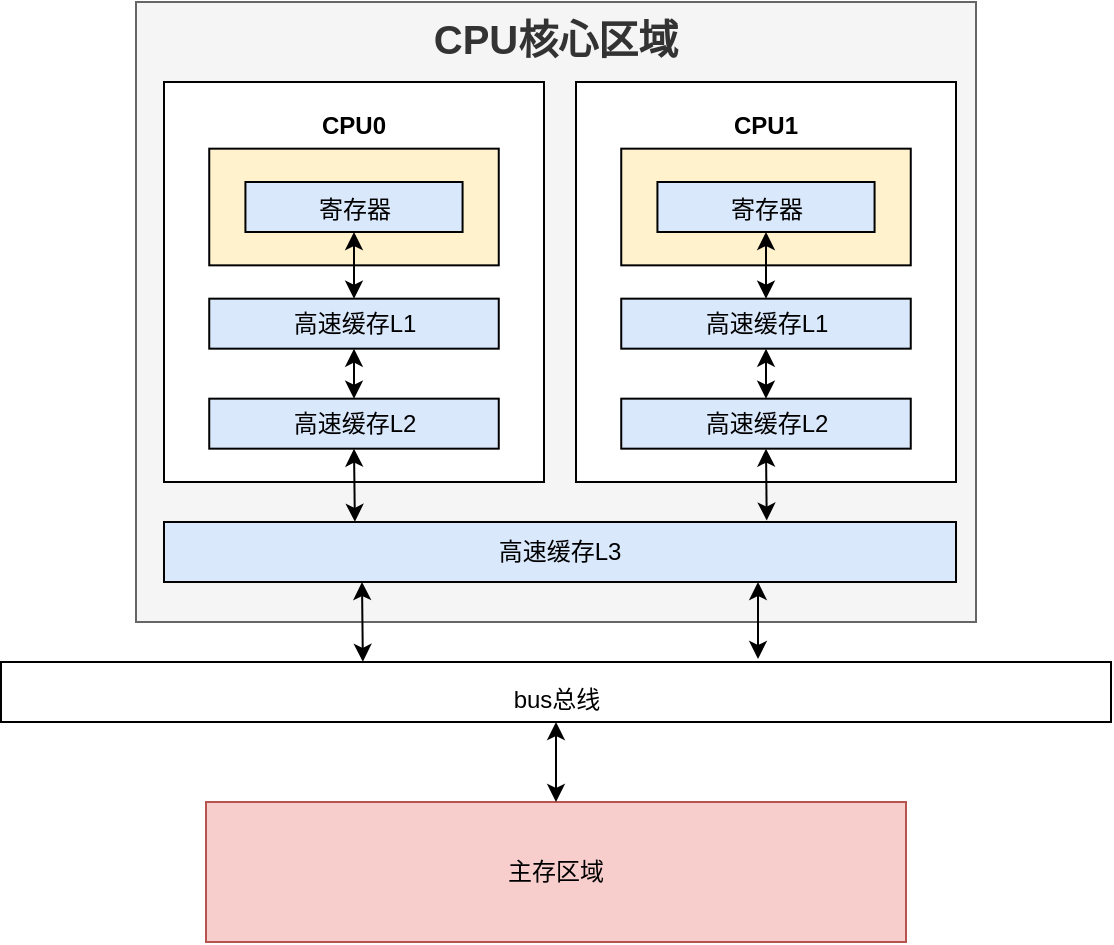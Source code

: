 <mxfile version="18.0.6" type="device" pages="2"><diagram id="iDdKM3JRWNMmXkIo5bvO" name="物理内存模型"><mxGraphModel dx="878" dy="545" grid="1" gridSize="10" guides="1" tooltips="1" connect="1" arrows="1" fold="1" page="1" pageScale="1" pageWidth="827" pageHeight="1169" math="0" shadow="0"><root><mxCell id="0"/><mxCell id="1" parent="0"/><mxCell id="BfOXznUtY8RzGPaKuPAe-1" value="&lt;b&gt;&lt;font style=&quot;font-size: 20px;&quot;&gt;CPU核心区域&lt;/font&gt;&lt;/b&gt;" style="rounded=0;whiteSpace=wrap;html=1;fillColor=#f5f5f5;strokeColor=#666666;fontColor=#333333;verticalAlign=top;" parent="1" vertex="1"><mxGeometry x="210" y="260" width="420" height="310" as="geometry"/></mxCell><mxCell id="BfOXznUtY8RzGPaKuPAe-5" value="主存区域" style="rounded=0;whiteSpace=wrap;html=1;verticalAlign=middle;fillColor=#f8cecc;strokeColor=#b85450;" parent="1" vertex="1"><mxGeometry x="245" y="660" width="350" height="70" as="geometry"/></mxCell><mxCell id="TAjgv4R52KIsRSD9M8A--39" style="edgeStyle=none;rounded=0;orthogonalLoop=1;jettySize=auto;html=1;exitX=0.25;exitY=1;exitDx=0;exitDy=0;entryX=0.326;entryY=-0.003;entryDx=0;entryDy=0;entryPerimeter=0;fontSize=12;startArrow=classic;startFill=1;" edge="1" parent="1" source="TAjgv4R52KIsRSD9M8A--5" target="TAjgv4R52KIsRSD9M8A--38"><mxGeometry relative="1" as="geometry"/></mxCell><mxCell id="TAjgv4R52KIsRSD9M8A--40" style="edgeStyle=none;rounded=0;orthogonalLoop=1;jettySize=auto;html=1;exitX=0.75;exitY=1;exitDx=0;exitDy=0;entryX=0.682;entryY=-0.05;entryDx=0;entryDy=0;entryPerimeter=0;fontSize=12;startArrow=classic;startFill=1;" edge="1" parent="1" source="TAjgv4R52KIsRSD9M8A--5" target="TAjgv4R52KIsRSD9M8A--38"><mxGeometry relative="1" as="geometry"/></mxCell><mxCell id="TAjgv4R52KIsRSD9M8A--5" value="高速缓存L3" style="rounded=0;whiteSpace=wrap;html=1;verticalAlign=middle;fillColor=#dae8fc;" vertex="1" parent="1"><mxGeometry x="224" y="520" width="396" height="30" as="geometry"/></mxCell><mxCell id="TAjgv4R52KIsRSD9M8A--18" value="" style="group" vertex="1" connectable="0" parent="1"><mxGeometry x="430" y="300" width="190" height="200" as="geometry"/></mxCell><mxCell id="TAjgv4R52KIsRSD9M8A--15" value="&lt;span style=&quot;font-size: 12px;&quot;&gt;&lt;b&gt;CPU1&lt;/b&gt;&lt;/span&gt;" style="rounded=0;whiteSpace=wrap;html=1;fontSize=20;verticalAlign=top;" vertex="1" parent="TAjgv4R52KIsRSD9M8A--18"><mxGeometry width="190" height="200" as="geometry"/></mxCell><mxCell id="BfOXznUtY8RzGPaKuPAe-2" value="" style="rounded=0;whiteSpace=wrap;html=1;verticalAlign=top;fillColor=#fff2cc;" parent="TAjgv4R52KIsRSD9M8A--18" vertex="1"><mxGeometry x="22.619" y="33.333" width="144.762" height="58.333" as="geometry"/></mxCell><mxCell id="BfOXznUtY8RzGPaKuPAe-3" value="寄存器" style="rounded=0;whiteSpace=wrap;html=1;verticalAlign=top;fillColor=#dae8fc;strokeColor=default;" parent="TAjgv4R52KIsRSD9M8A--18" vertex="1"><mxGeometry x="40.714" y="50" width="108.571" height="25" as="geometry"/></mxCell><mxCell id="BfOXznUtY8RzGPaKuPAe-4" value="高速缓存L1" style="rounded=0;whiteSpace=wrap;html=1;verticalAlign=middle;fillColor=#dae8fc;" parent="TAjgv4R52KIsRSD9M8A--18" vertex="1"><mxGeometry x="22.619" y="108.333" width="144.762" height="25" as="geometry"/></mxCell><mxCell id="TAjgv4R52KIsRSD9M8A--16" style="edgeStyle=none;rounded=0;orthogonalLoop=1;jettySize=auto;html=1;exitX=0.5;exitY=1;exitDx=0;exitDy=0;entryX=0.5;entryY=0;entryDx=0;entryDy=0;fontSize=20;startArrow=classic;startFill=1;" edge="1" parent="TAjgv4R52KIsRSD9M8A--18" source="BfOXznUtY8RzGPaKuPAe-3" target="BfOXznUtY8RzGPaKuPAe-4"><mxGeometry relative="1" as="geometry"/></mxCell><mxCell id="TAjgv4R52KIsRSD9M8A--17" style="edgeStyle=none;rounded=0;orthogonalLoop=1;jettySize=auto;html=1;exitX=0.5;exitY=0;exitDx=0;exitDy=0;entryX=0.5;entryY=1;entryDx=0;entryDy=0;fontSize=20;startArrow=classic;startFill=1;" edge="1" parent="TAjgv4R52KIsRSD9M8A--18" source="TAjgv4R52KIsRSD9M8A--1" target="BfOXznUtY8RzGPaKuPAe-4"><mxGeometry relative="1" as="geometry"/></mxCell><mxCell id="TAjgv4R52KIsRSD9M8A--1" value="高速缓存L2" style="rounded=0;whiteSpace=wrap;html=1;verticalAlign=middle;fillColor=#dae8fc;" vertex="1" parent="TAjgv4R52KIsRSD9M8A--18"><mxGeometry x="22.619" y="158.333" width="144.762" height="25" as="geometry"/></mxCell><mxCell id="TAjgv4R52KIsRSD9M8A--27" value="" style="group" vertex="1" connectable="0" parent="1"><mxGeometry x="224" y="300" width="190" height="200" as="geometry"/></mxCell><mxCell id="TAjgv4R52KIsRSD9M8A--28" value="&lt;span style=&quot;font-size: 12px;&quot;&gt;&lt;b&gt;CPU0&lt;/b&gt;&lt;/span&gt;" style="rounded=0;whiteSpace=wrap;html=1;fontSize=20;verticalAlign=top;" vertex="1" parent="TAjgv4R52KIsRSD9M8A--27"><mxGeometry width="190" height="200" as="geometry"/></mxCell><mxCell id="TAjgv4R52KIsRSD9M8A--29" value="" style="rounded=0;whiteSpace=wrap;html=1;verticalAlign=top;fillColor=#fff2cc;" vertex="1" parent="TAjgv4R52KIsRSD9M8A--27"><mxGeometry x="22.619" y="33.333" width="144.762" height="58.333" as="geometry"/></mxCell><mxCell id="TAjgv4R52KIsRSD9M8A--30" value="寄存器" style="rounded=0;whiteSpace=wrap;html=1;verticalAlign=top;fillColor=#dae8fc;strokeColor=default;" vertex="1" parent="TAjgv4R52KIsRSD9M8A--27"><mxGeometry x="40.714" y="50" width="108.571" height="25" as="geometry"/></mxCell><mxCell id="TAjgv4R52KIsRSD9M8A--31" value="高速缓存L1" style="rounded=0;whiteSpace=wrap;html=1;verticalAlign=middle;fillColor=#dae8fc;" vertex="1" parent="TAjgv4R52KIsRSD9M8A--27"><mxGeometry x="22.619" y="108.333" width="144.762" height="25" as="geometry"/></mxCell><mxCell id="TAjgv4R52KIsRSD9M8A--32" style="edgeStyle=none;rounded=0;orthogonalLoop=1;jettySize=auto;html=1;exitX=0.5;exitY=1;exitDx=0;exitDy=0;entryX=0.5;entryY=0;entryDx=0;entryDy=0;fontSize=20;startArrow=classic;startFill=1;" edge="1" parent="TAjgv4R52KIsRSD9M8A--27" source="TAjgv4R52KIsRSD9M8A--30" target="TAjgv4R52KIsRSD9M8A--31"><mxGeometry relative="1" as="geometry"/></mxCell><mxCell id="TAjgv4R52KIsRSD9M8A--33" style="edgeStyle=none;rounded=0;orthogonalLoop=1;jettySize=auto;html=1;exitX=0.5;exitY=0;exitDx=0;exitDy=0;entryX=0.5;entryY=1;entryDx=0;entryDy=0;fontSize=20;startArrow=classic;startFill=1;" edge="1" parent="TAjgv4R52KIsRSD9M8A--27" source="TAjgv4R52KIsRSD9M8A--34" target="TAjgv4R52KIsRSD9M8A--31"><mxGeometry relative="1" as="geometry"/></mxCell><mxCell id="TAjgv4R52KIsRSD9M8A--34" value="高速缓存L2" style="rounded=0;whiteSpace=wrap;html=1;verticalAlign=middle;fillColor=#dae8fc;" vertex="1" parent="TAjgv4R52KIsRSD9M8A--27"><mxGeometry x="22.619" y="158.333" width="144.762" height="25" as="geometry"/></mxCell><mxCell id="TAjgv4R52KIsRSD9M8A--35" style="edgeStyle=none;rounded=0;orthogonalLoop=1;jettySize=auto;html=1;exitX=0.5;exitY=1;exitDx=0;exitDy=0;entryX=0.241;entryY=-0.003;entryDx=0;entryDy=0;entryPerimeter=0;fontSize=20;startArrow=classic;startFill=1;" edge="1" parent="1" source="TAjgv4R52KIsRSD9M8A--34" target="TAjgv4R52KIsRSD9M8A--5"><mxGeometry relative="1" as="geometry"/></mxCell><mxCell id="TAjgv4R52KIsRSD9M8A--37" style="edgeStyle=none;rounded=0;orthogonalLoop=1;jettySize=auto;html=1;exitX=0.5;exitY=1;exitDx=0;exitDy=0;entryX=0.761;entryY=-0.024;entryDx=0;entryDy=0;entryPerimeter=0;fontSize=20;startArrow=classic;startFill=1;" edge="1" parent="1" source="TAjgv4R52KIsRSD9M8A--1" target="TAjgv4R52KIsRSD9M8A--5"><mxGeometry relative="1" as="geometry"/></mxCell><mxCell id="TAjgv4R52KIsRSD9M8A--41" style="edgeStyle=none;rounded=0;orthogonalLoop=1;jettySize=auto;html=1;exitX=0.5;exitY=1;exitDx=0;exitDy=0;entryX=0.5;entryY=0;entryDx=0;entryDy=0;fontSize=12;startArrow=classic;startFill=1;" edge="1" parent="1" source="TAjgv4R52KIsRSD9M8A--38" target="BfOXznUtY8RzGPaKuPAe-5"><mxGeometry relative="1" as="geometry"/></mxCell><mxCell id="TAjgv4R52KIsRSD9M8A--38" value="&lt;font style=&quot;font-size: 12px;&quot;&gt;bus总线&lt;/font&gt;" style="rounded=0;whiteSpace=wrap;html=1;fontSize=20;verticalAlign=middle;" vertex="1" parent="1"><mxGeometry x="142.5" y="590" width="555" height="30" as="geometry"/></mxCell></root></mxGraphModel></diagram><diagram id="D2gi_fwvkZYCQNL54kTG" name="内存区域"><mxGraphModel dx="1536" dy="954" grid="1" gridSize="10" guides="1" tooltips="1" connect="1" arrows="1" fold="1" page="1" pageScale="1" pageWidth="1169" pageHeight="827" math="0" shadow="0"><root><mxCell id="PWMJhW54OuxAppl_8qq6-0"/><mxCell id="PWMJhW54OuxAppl_8qq6-1" parent="PWMJhW54OuxAppl_8qq6-0"/><mxCell id="PWMJhW54OuxAppl_8qq6-2" value="Young Generation&lt;br style=&quot;font-size: 15px&quot;&gt;新生代&lt;br&gt;默认占用整个堆的[1]份大小" style="rounded=0;whiteSpace=wrap;html=1;verticalAlign=top;fontStyle=1;fontSize=15;strokeWidth=3;fillColor=#dae8fc;" parent="PWMJhW54OuxAppl_8qq6-1" vertex="1"><mxGeometry x="67" y="295.316" width="345.263" height="237.368" as="geometry"/></mxCell><mxCell id="PWMJhW54OuxAppl_8qq6-3" value="Old Generation&lt;br style=&quot;font-size: 15px&quot;&gt;老年代&lt;br&gt;默认占用整个堆的[2]份大小" style="rounded=0;whiteSpace=wrap;html=1;verticalAlign=top;fontStyle=1;fontSize=15;strokeWidth=3;fillColor=#ffe6cc;" parent="PWMJhW54OuxAppl_8qq6-1" vertex="1"><mxGeometry x="412.263" y="295.316" width="345.263" height="248.158" as="geometry"/></mxCell><mxCell id="PWMJhW54OuxAppl_8qq6-4" value="Metaspace&lt;br style=&quot;font-size: 15px;&quot;&gt;元空间" style="rounded=0;whiteSpace=wrap;html=1;verticalAlign=top;fontStyle=1;fontSize=15;strokeWidth=3;fillColor=#f8cecc;" parent="PWMJhW54OuxAppl_8qq6-1" vertex="1"><mxGeometry x="757.527" y="295.316" width="345.263" height="248.158" as="geometry"/></mxCell><mxCell id="PWMJhW54OuxAppl_8qq6-5" value="-Xmn新生代绝对占用&lt;br&gt;-XX:NewRatio新生代相对于堆的占用" style="endArrow=classic;startArrow=classic;html=1;fontSize=15;strokeWidth=3;" parent="PWMJhW54OuxAppl_8qq6-1" edge="1"><mxGeometry x="67" y="209" width="50" height="50" as="geometry"><mxPoint x="67" y="252.158" as="sourcePoint"/><mxPoint x="412.263" y="252.158" as="targetPoint"/></mxGeometry></mxCell><mxCell id="PWMJhW54OuxAppl_8qq6-6" value="&lt;span style=&quot;font-size: 16px&quot;&gt;&lt;font color=&quot;#333333&quot; face=&quot;open sans, clear sans, helvetica neue, helvetica, arial, segoe ui emoji, sans-serif&quot;&gt;&lt;div&gt;-XX:MetaspaceSize元空间初始大小&lt;/div&gt;&lt;div&gt;-XX:MaxMetaspaceSize元空间最大大小&lt;/div&gt;&lt;/font&gt;&lt;/span&gt;" style="endArrow=classic;startArrow=classic;html=1;fontSize=15;align=center;strokeWidth=3;" parent="PWMJhW54OuxAppl_8qq6-1" edge="1"><mxGeometry x="67" y="209" width="50" height="50" as="geometry"><mxPoint x="757.527" y="252.158" as="sourcePoint"/><mxPoint x="1102.79" y="252.158" as="targetPoint"/></mxGeometry></mxCell><mxCell id="PWMJhW54OuxAppl_8qq6-7" value="-Xms堆区域初始大小&lt;br&gt;-Xmx堆区域最大大小" style="endArrow=classic;startArrow=classic;html=1;fontSize=15;strokeWidth=3;" parent="PWMJhW54OuxAppl_8qq6-1" edge="1"><mxGeometry x="67" y="209" width="50" height="50" as="geometry"><mxPoint x="67" y="209" as="sourcePoint"/><mxPoint x="757.527" y="209" as="targetPoint"/></mxGeometry></mxCell><mxCell id="PWMJhW54OuxAppl_8qq6-8" value="Minor GC" style="endArrow=classic;startArrow=classic;html=1;fontSize=15;strokeWidth=3;" parent="PWMJhW54OuxAppl_8qq6-1" edge="1"><mxGeometry x="67" y="209" width="50" height="50" as="geometry"><mxPoint x="67" y="575.842" as="sourcePoint"/><mxPoint x="412.263" y="575.842" as="targetPoint"/></mxGeometry></mxCell><mxCell id="PWMJhW54OuxAppl_8qq6-9" value="Major GC" style="endArrow=classic;startArrow=classic;html=1;fontSize=15;strokeWidth=3;" parent="PWMJhW54OuxAppl_8qq6-1" edge="1"><mxGeometry x="67" y="209" width="50" height="50" as="geometry"><mxPoint x="412.263" y="575.842" as="sourcePoint"/><mxPoint x="757.527" y="575.842" as="targetPoint"/></mxGeometry></mxCell><mxCell id="PWMJhW54OuxAppl_8qq6-10" value="Full GC" style="endArrow=classic;startArrow=classic;html=1;fontSize=15;strokeWidth=3;" parent="PWMJhW54OuxAppl_8qq6-1" edge="1"><mxGeometry x="67" y="209" width="50" height="50" as="geometry"><mxPoint x="67" y="619" as="sourcePoint"/><mxPoint x="1102.79" y="619" as="targetPoint"/></mxGeometry></mxCell><mxCell id="PWMJhW54OuxAppl_8qq6-11" value="-XX:SurvivorRatio伊甸园和幸存者比值" style="endArrow=classic;startArrow=classic;html=1;fontSize=15;strokeWidth=3;" parent="PWMJhW54OuxAppl_8qq6-1" edge="1"><mxGeometry x="67" y="370.842" width="50" height="50" as="geometry"><mxPoint x="67" y="370.842" as="sourcePoint"/><mxPoint x="405.79" y="370.842" as="targetPoint"/></mxGeometry></mxCell><mxCell id="PWMJhW54OuxAppl_8qq6-12" value="" style="group;strokeWidth=3;fillColor=#e1d5e7;strokeColor=#9673a6;" parent="PWMJhW54OuxAppl_8qq6-1" vertex="1" connectable="0"><mxGeometry x="67" y="402.23" width="345.263" height="141.244" as="geometry"/></mxCell><mxCell id="PWMJhW54OuxAppl_8qq6-13" value="Eden&lt;br&gt;伊甸园&lt;br&gt;默认占新生代的(8)份大小" style="rounded=0;whiteSpace=wrap;html=1;fontSize=15;strokeWidth=3;fillColor=#e1d5e7;" parent="PWMJhW54OuxAppl_8qq6-12" vertex="1"><mxGeometry width="115.088" height="141.244" as="geometry"/></mxCell><mxCell id="PWMJhW54OuxAppl_8qq6-14" value="Survivor&lt;br&gt;From&lt;br&gt;幸存者&lt;br&gt;默认占新生代的(1)份大小" style="rounded=0;whiteSpace=wrap;html=1;fontSize=15;strokeWidth=3;fillColor=#d5e8d4;" parent="PWMJhW54OuxAppl_8qq6-12" vertex="1"><mxGeometry x="115.088" width="115.088" height="141.244" as="geometry"/></mxCell><mxCell id="PWMJhW54OuxAppl_8qq6-15" value="Suvivior&lt;br&gt;To&lt;br&gt;幸存者&lt;br&gt;默认占新生代的(1)份大小" style="rounded=0;whiteSpace=wrap;html=1;fontSize=15;strokeWidth=3;fillColor=#d5e8d4;" parent="PWMJhW54OuxAppl_8qq6-12" vertex="1"><mxGeometry x="230.176" width="115.088" height="141.244" as="geometry"/></mxCell></root></mxGraphModel></diagram></mxfile>